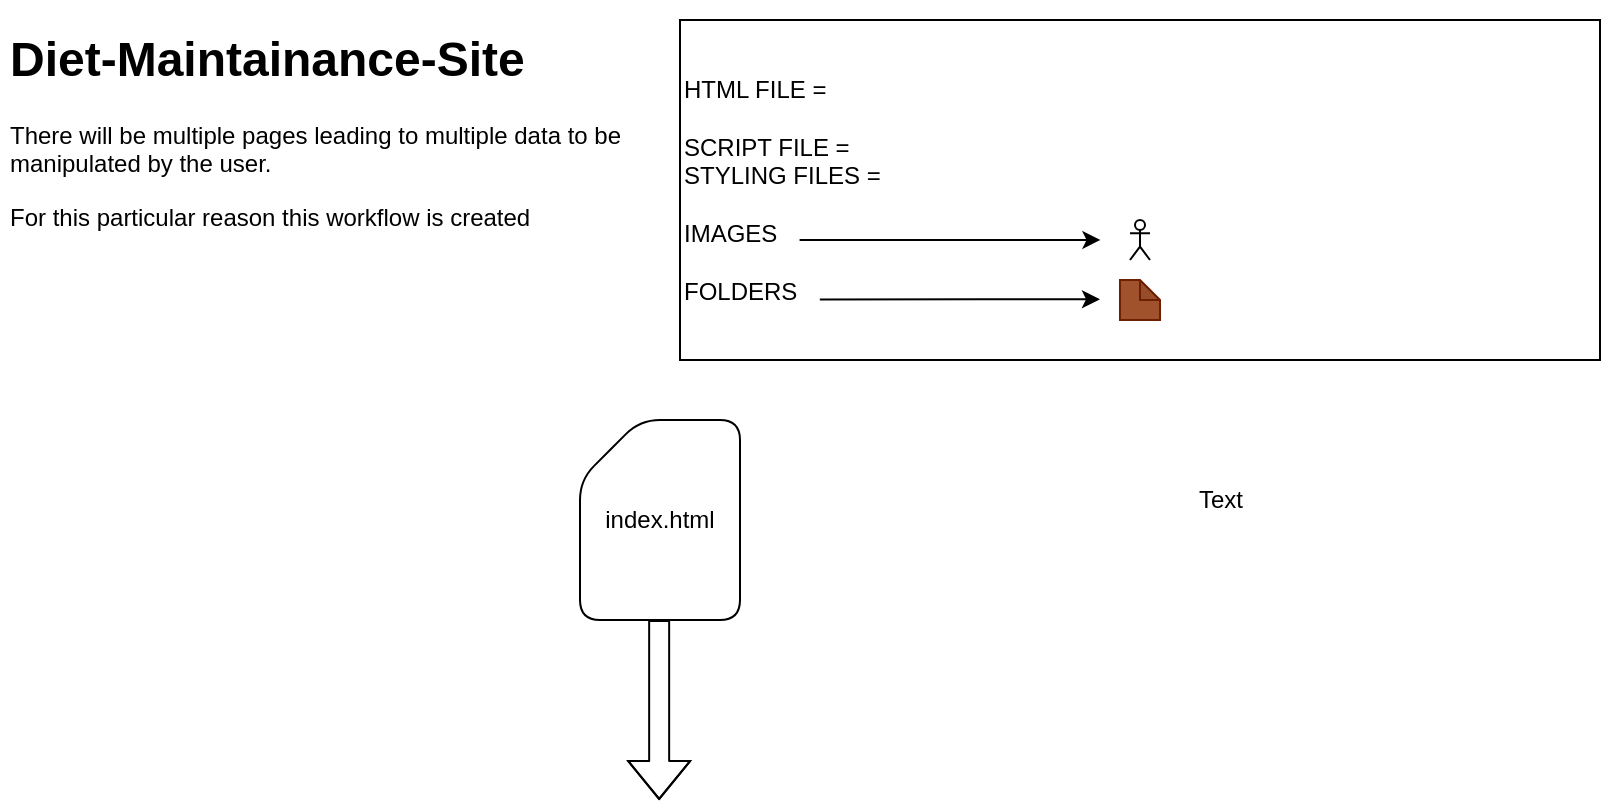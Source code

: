 <mxfile version="13.1.3">
    <diagram id="6hGFLwfOUW9BJ-s0fimq" name="Page-1">
        <mxGraphModel dx="313" dy="227" grid="1" gridSize="10" guides="1" tooltips="1" connect="1" arrows="1" fold="1" page="1" pageScale="1" pageWidth="827" pageHeight="1169" math="0" shadow="0">
            <root>
                <mxCell id="0"/>
                <mxCell id="1" parent="0"/>
                <mxCell id="6" value="" style="shape=flexArrow;endArrow=classic;html=1;exitX=0.5;exitY=1;exitDx=0;exitDy=0;" edge="1" parent="1">
                    <mxGeometry width="50" height="50" relative="1" as="geometry">
                        <mxPoint x="329.58" y="330" as="sourcePoint"/>
                        <mxPoint x="329.58" y="420" as="targetPoint"/>
                        <Array as="points">
                            <mxPoint x="329.58" y="390"/>
                        </Array>
                    </mxGeometry>
                </mxCell>
                <mxCell id="7" value="&lt;h1&gt;Diet-Maintainance-Site&lt;/h1&gt;&lt;p&gt;There will be multiple pages leading to multiple data to be manipulated by the user.&lt;/p&gt;&lt;p&gt;For this particular reason this workflow is created&lt;/p&gt;" style="text;html=1;strokeColor=none;fillColor=none;spacing=5;spacingTop=-20;whiteSpace=wrap;overflow=hidden;rounded=0;" vertex="1" parent="1">
                    <mxGeometry y="30" width="340" height="110" as="geometry"/>
                </mxCell>
                <mxCell id="10" value="index.html" style="shape=card;whiteSpace=wrap;html=1;rounded=1;" vertex="1" parent="1">
                    <mxGeometry x="290" y="230" width="80" height="100" as="geometry"/>
                </mxCell>
                <mxCell id="12" value="HTML FILE =&amp;nbsp;&lt;br&gt;&lt;br&gt;SCRIPT FILE =&lt;br&gt;STYLING FILES =&lt;br&gt;&lt;br&gt;IMAGES&amp;nbsp;&amp;nbsp;&lt;br&gt;&lt;br&gt;FOLDERS&amp;nbsp;" style="rounded=0;whiteSpace=wrap;html=1;align=left;" vertex="1" parent="1">
                    <mxGeometry x="340" y="30" width="460" height="170" as="geometry"/>
                </mxCell>
                <mxCell id="15" value="" style="shape=note;whiteSpace=wrap;html=1;backgroundOutline=1;darkOpacity=0.05;rounded=1;fontSize=12;size=10;fillColor=#a0522d;strokeColor=#6D1F00;fontColor=#ffffff;" vertex="1" parent="1">
                    <mxGeometry x="560" y="160" width="20" height="20" as="geometry"/>
                </mxCell>
                <mxCell id="16" value="" style="endArrow=classic;html=1;fontSize=12;exitX=0.152;exitY=0.822;exitDx=0;exitDy=0;exitPerimeter=0;" edge="1" parent="1" source="12">
                    <mxGeometry width="50" height="50" relative="1" as="geometry">
                        <mxPoint x="474" y="169.66" as="sourcePoint"/>
                        <mxPoint x="550" y="169.66" as="targetPoint"/>
                        <Array as="points">
                            <mxPoint x="500" y="169.66"/>
                        </Array>
                    </mxGeometry>
                </mxCell>
                <mxCell id="17" value="" style="endArrow=classic;html=1;fontSize=12;entryX=0.457;entryY=0.647;entryDx=0;entryDy=0;entryPerimeter=0;exitX=0.13;exitY=0.647;exitDx=0;exitDy=0;exitPerimeter=0;" edge="1" parent="1" source="12" target="12">
                    <mxGeometry width="50" height="50" relative="1" as="geometry">
                        <mxPoint x="414" y="140" as="sourcePoint"/>
                        <mxPoint x="490" y="140" as="targetPoint"/>
                        <Array as="points">
                            <mxPoint x="440" y="140"/>
                            <mxPoint x="460" y="140"/>
                        </Array>
                    </mxGeometry>
                </mxCell>
                <mxCell id="18" value="" style="shape=umlActor;verticalLabelPosition=bottom;labelBackgroundColor=#ffffff;verticalAlign=top;html=1;outlineConnect=0;rounded=1;fontSize=12;resizeWidth=1;resizeHeight=1;autosize=1;" vertex="1" parent="1">
                    <mxGeometry x="565" y="130" width="10" height="20" as="geometry"/>
                </mxCell>
                <mxCell id="19" value="Text" style="text;html=1;align=center;verticalAlign=middle;resizable=0;points=[];autosize=1;fontSize=12;" vertex="1" parent="1">
                    <mxGeometry x="590" y="260" width="40" height="20" as="geometry"/>
                </mxCell>
            </root>
        </mxGraphModel>
    </diagram>
</mxfile>